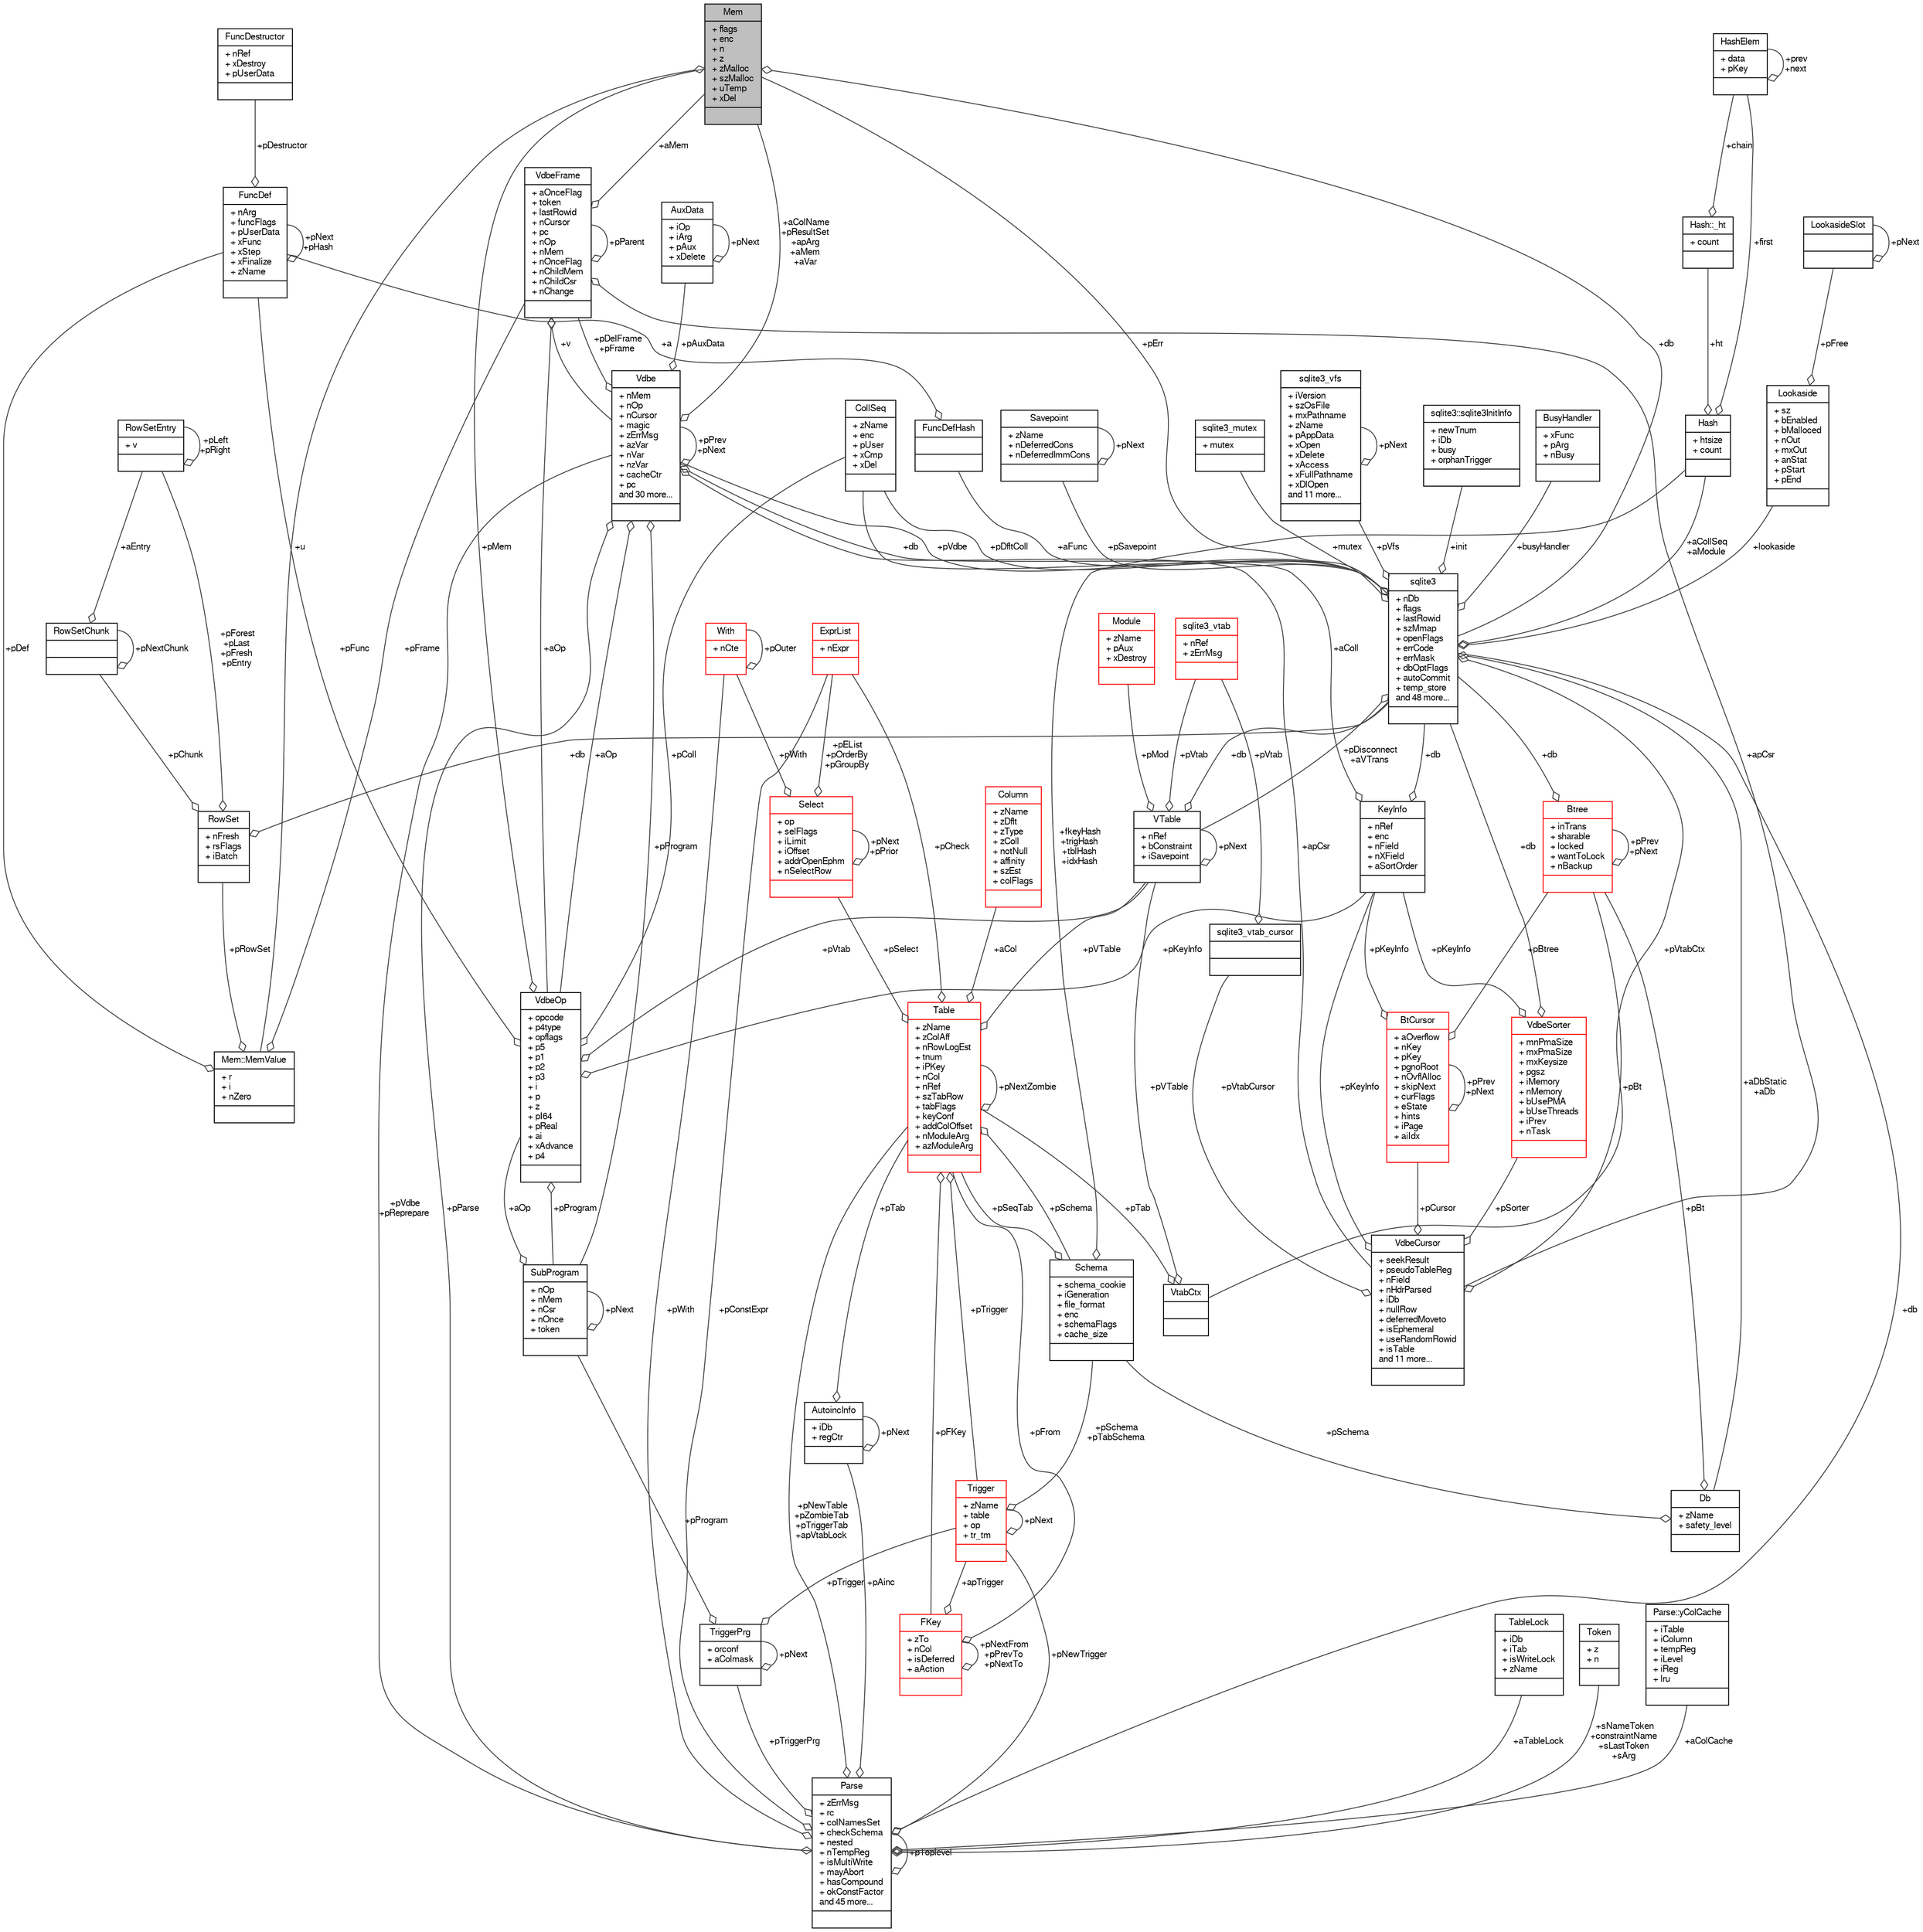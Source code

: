 digraph "Mem"
{
  edge [fontname="FreeSans",fontsize="10",labelfontname="FreeSans",labelfontsize="10"];
  node [fontname="FreeSans",fontsize="10",shape=record];
  Node1 [label="{Mem\n|+ flags\l+ enc\l+ n\l+ z\l+ zMalloc\l+ szMalloc\l+ uTemp\l+ xDel\l|}",height=0.2,width=0.4,color="black", fillcolor="grey75", style="filled", fontcolor="black"];
  Node2 -> Node1 [color="grey25",fontsize="10",style="solid",label=" +u" ,arrowhead="odiamond",fontname="FreeSans"];
  Node2 [label="{Mem::MemValue\n|+ r\l+ i\l+ nZero\l|}",height=0.2,width=0.4,color="black", fillcolor="white", style="filled",URL="$unionMem_1_1MemValue.html"];
  Node3 -> Node2 [color="grey25",fontsize="10",style="solid",label=" +pFrame" ,arrowhead="odiamond",fontname="FreeSans"];
  Node3 [label="{VdbeFrame\n|+ aOnceFlag\l+ token\l+ lastRowid\l+ nCursor\l+ pc\l+ nOp\l+ nMem\l+ nOnceFlag\l+ nChildMem\l+ nChildCsr\l+ nChange\l|}",height=0.2,width=0.4,color="black", fillcolor="white", style="filled",URL="$structVdbeFrame.html"];
  Node1 -> Node3 [color="grey25",fontsize="10",style="solid",label=" +aMem" ,arrowhead="odiamond",fontname="FreeSans"];
  Node4 -> Node3 [color="grey25",fontsize="10",style="solid",label=" +v" ,arrowhead="odiamond",fontname="FreeSans"];
  Node4 [label="{Vdbe\n|+ nMem\l+ nOp\l+ nCursor\l+ magic\l+ zErrMsg\l+ azVar\l+ nVar\l+ nzVar\l+ cacheCtr\l+ pc\land 30 more...\l|}",height=0.2,width=0.4,color="black", fillcolor="white", style="filled",URL="$structVdbe.html"];
  Node4 -> Node4 [color="grey25",fontsize="10",style="solid",label=" +pPrev\n+pNext" ,arrowhead="odiamond",fontname="FreeSans"];
  Node1 -> Node4 [color="grey25",fontsize="10",style="solid",label=" +aColName\n+pResultSet\n+apArg\n+aMem\n+aVar" ,arrowhead="odiamond",fontname="FreeSans"];
  Node5 -> Node4 [color="grey25",fontsize="10",style="solid",label=" +db" ,arrowhead="odiamond",fontname="FreeSans"];
  Node5 [label="{sqlite3\n|+ nDb\l+ flags\l+ lastRowid\l+ szMmap\l+ openFlags\l+ errCode\l+ errMask\l+ dbOptFlags\l+ autoCommit\l+ temp_store\land 48 more...\l|}",height=0.2,width=0.4,color="black", fillcolor="white", style="filled",URL="$structsqlite3.html"];
  Node1 -> Node5 [color="grey25",fontsize="10",style="solid",label=" +pErr" ,arrowhead="odiamond",fontname="FreeSans"];
  Node4 -> Node5 [color="grey25",fontsize="10",style="solid",label=" +pVdbe" ,arrowhead="odiamond",fontname="FreeSans"];
  Node6 -> Node5 [color="grey25",fontsize="10",style="solid",label=" +pSavepoint" ,arrowhead="odiamond",fontname="FreeSans"];
  Node6 [label="{Savepoint\n|+ zName\l+ nDeferredCons\l+ nDeferredImmCons\l|}",height=0.2,width=0.4,color="black", fillcolor="white", style="filled",URL="$structSavepoint.html"];
  Node6 -> Node6 [color="grey25",fontsize="10",style="solid",label=" +pNext" ,arrowhead="odiamond",fontname="FreeSans"];
  Node7 -> Node5 [color="grey25",fontsize="10",style="solid",label=" +aFunc" ,arrowhead="odiamond",fontname="FreeSans"];
  Node7 [label="{FuncDefHash\n||}",height=0.2,width=0.4,color="black", fillcolor="white", style="filled",URL="$structFuncDefHash.html"];
  Node8 -> Node7 [color="grey25",fontsize="10",style="solid",label=" +a" ,arrowhead="odiamond",fontname="FreeSans"];
  Node8 [label="{FuncDef\n|+ nArg\l+ funcFlags\l+ pUserData\l+ xFunc\l+ xStep\l+ xFinalize\l+ zName\l|}",height=0.2,width=0.4,color="black", fillcolor="white", style="filled",URL="$structFuncDef.html"];
  Node9 -> Node8 [color="grey25",fontsize="10",style="solid",label=" +pDestructor" ,arrowhead="odiamond",fontname="FreeSans"];
  Node9 [label="{FuncDestructor\n|+ nRef\l+ xDestroy\l+ pUserData\l|}",height=0.2,width=0.4,color="black", fillcolor="white", style="filled",URL="$structFuncDestructor.html"];
  Node8 -> Node8 [color="grey25",fontsize="10",style="solid",label=" +pNext\n+pHash" ,arrowhead="odiamond",fontname="FreeSans"];
  Node10 -> Node5 [color="grey25",fontsize="10",style="solid",label=" +lookaside" ,arrowhead="odiamond",fontname="FreeSans"];
  Node10 [label="{Lookaside\n|+ sz\l+ bEnabled\l+ bMalloced\l+ nOut\l+ mxOut\l+ anStat\l+ pStart\l+ pEnd\l|}",height=0.2,width=0.4,color="black", fillcolor="white", style="filled",URL="$structLookaside.html"];
  Node11 -> Node10 [color="grey25",fontsize="10",style="solid",label=" +pFree" ,arrowhead="odiamond",fontname="FreeSans"];
  Node11 [label="{LookasideSlot\n||}",height=0.2,width=0.4,color="black", fillcolor="white", style="filled",URL="$structLookasideSlot.html"];
  Node11 -> Node11 [color="grey25",fontsize="10",style="solid",label=" +pNext" ,arrowhead="odiamond",fontname="FreeSans"];
  Node12 -> Node5 [color="grey25",fontsize="10",style="solid",label=" +mutex" ,arrowhead="odiamond",fontname="FreeSans"];
  Node12 [label="{sqlite3_mutex\n|+ mutex\l|}",height=0.2,width=0.4,color="black", fillcolor="white", style="filled",URL="$structsqlite3__mutex.html"];
  Node13 -> Node5 [color="grey25",fontsize="10",style="solid",label=" +pVfs" ,arrowhead="odiamond",fontname="FreeSans"];
  Node13 [label="{sqlite3_vfs\n|+ iVersion\l+ szOsFile\l+ mxPathname\l+ zName\l+ pAppData\l+ xOpen\l+ xDelete\l+ xAccess\l+ xFullPathname\l+ xDlOpen\land 11 more...\l|}",height=0.2,width=0.4,color="black", fillcolor="white", style="filled",URL="$structsqlite3__vfs.html"];
  Node13 -> Node13 [color="grey25",fontsize="10",style="solid",label=" +pNext" ,arrowhead="odiamond",fontname="FreeSans"];
  Node14 -> Node5 [color="grey25",fontsize="10",style="solid",label=" +init" ,arrowhead="odiamond",fontname="FreeSans"];
  Node14 [label="{sqlite3::sqlite3InitInfo\n|+ newTnum\l+ iDb\l+ busy\l+ orphanTrigger\l|}",height=0.2,width=0.4,color="black", fillcolor="white", style="filled",URL="$structsqlite3_1_1sqlite3InitInfo.html"];
  Node15 -> Node5 [color="grey25",fontsize="10",style="solid",label=" +busyHandler" ,arrowhead="odiamond",fontname="FreeSans"];
  Node15 [label="{BusyHandler\n|+ xFunc\l+ pArg\l+ nBusy\l|}",height=0.2,width=0.4,color="black", fillcolor="white", style="filled",URL="$structBusyHandler.html"];
  Node16 -> Node5 [color="grey25",fontsize="10",style="solid",label=" +pVtabCtx" ,arrowhead="odiamond",fontname="FreeSans"];
  Node16 [label="{VtabCtx\n||}",height=0.2,width=0.4,color="black", fillcolor="white", style="filled",URL="$structVtabCtx.html"];
  Node17 -> Node16 [color="grey25",fontsize="10",style="solid",label=" +pVTable" ,arrowhead="odiamond",fontname="FreeSans"];
  Node17 [label="{VTable\n|+ nRef\l+ bConstraint\l+ iSavepoint\l|}",height=0.2,width=0.4,color="black", fillcolor="white", style="filled",URL="$structVTable.html"];
  Node5 -> Node17 [color="grey25",fontsize="10",style="solid",label=" +db" ,arrowhead="odiamond",fontname="FreeSans"];
  Node17 -> Node17 [color="grey25",fontsize="10",style="solid",label=" +pNext" ,arrowhead="odiamond",fontname="FreeSans"];
  Node18 -> Node17 [color="grey25",fontsize="10",style="solid",label=" +pMod" ,arrowhead="odiamond",fontname="FreeSans"];
  Node18 [label="{Module\n|+ zName\l+ pAux\l+ xDestroy\l|}",height=0.2,width=0.4,color="red", fillcolor="white", style="filled",URL="$structModule.html"];
  Node20 -> Node17 [color="grey25",fontsize="10",style="solid",label=" +pVtab" ,arrowhead="odiamond",fontname="FreeSans"];
  Node20 [label="{sqlite3_vtab\n|+ nRef\l+ zErrMsg\l|}",height=0.2,width=0.4,color="red", fillcolor="white", style="filled",URL="$structsqlite3__vtab.html"];
  Node21 -> Node16 [color="grey25",fontsize="10",style="solid",label=" +pTab" ,arrowhead="odiamond",fontname="FreeSans"];
  Node21 [label="{Table\n|+ zName\l+ zColAff\l+ nRowLogEst\l+ tnum\l+ iPKey\l+ nCol\l+ nRef\l+ szTabRow\l+ tabFlags\l+ keyConf\l+ addColOffset\l+ nModuleArg\l+ azModuleArg\l|}",height=0.2,width=0.4,color="red", fillcolor="white", style="filled",URL="$structTable.html"];
  Node22 -> Node21 [color="grey25",fontsize="10",style="solid",label=" +pSchema" ,arrowhead="odiamond",fontname="FreeSans"];
  Node22 [label="{Schema\n|+ schema_cookie\l+ iGeneration\l+ file_format\l+ enc\l+ schemaFlags\l+ cache_size\l|}",height=0.2,width=0.4,color="black", fillcolor="white", style="filled",URL="$structSchema.html"];
  Node21 -> Node22 [color="grey25",fontsize="10",style="solid",label=" +pSeqTab" ,arrowhead="odiamond",fontname="FreeSans"];
  Node23 -> Node22 [color="grey25",fontsize="10",style="solid",label=" +fkeyHash\n+trigHash\n+tblHash\n+idxHash" ,arrowhead="odiamond",fontname="FreeSans"];
  Node23 [label="{Hash\n|+ htsize\l+ count\l|}",height=0.2,width=0.4,color="black", fillcolor="white", style="filled",URL="$structHash.html"];
  Node24 -> Node23 [color="grey25",fontsize="10",style="solid",label=" +ht" ,arrowhead="odiamond",fontname="FreeSans"];
  Node24 [label="{Hash::_ht\n|+ count\l|}",height=0.2,width=0.4,color="black", fillcolor="white", style="filled",URL="$structHash_1_1__ht.html"];
  Node25 -> Node24 [color="grey25",fontsize="10",style="solid",label=" +chain" ,arrowhead="odiamond",fontname="FreeSans"];
  Node25 [label="{HashElem\n|+ data\l+ pKey\l|}",height=0.2,width=0.4,color="black", fillcolor="white", style="filled",URL="$structHashElem.html"];
  Node25 -> Node25 [color="grey25",fontsize="10",style="solid",label=" +prev\n+next" ,arrowhead="odiamond",fontname="FreeSans"];
  Node25 -> Node23 [color="grey25",fontsize="10",style="solid",label=" +first" ,arrowhead="odiamond",fontname="FreeSans"];
  Node26 -> Node21 [color="grey25",fontsize="10",style="solid",label=" +aCol" ,arrowhead="odiamond",fontname="FreeSans"];
  Node26 [label="{Column\n|+ zName\l+ zDflt\l+ zType\l+ zColl\l+ notNull\l+ affinity\l+ szEst\l+ colFlags\l|}",height=0.2,width=0.4,color="red", fillcolor="white", style="filled",URL="$structColumn.html"];
  Node43 -> Node21 [color="grey25",fontsize="10",style="solid",label=" +pFKey" ,arrowhead="odiamond",fontname="FreeSans"];
  Node43 [label="{FKey\n|+ zTo\l+ nCol\l+ isDeferred\l+ aAction\l|}",height=0.2,width=0.4,color="red", fillcolor="white", style="filled",URL="$structFKey.html"];
  Node43 -> Node43 [color="grey25",fontsize="10",style="solid",label=" +pNextFrom\n+pPrevTo\n+pNextTo" ,arrowhead="odiamond",fontname="FreeSans"];
  Node21 -> Node43 [color="grey25",fontsize="10",style="solid",label=" +pFrom" ,arrowhead="odiamond",fontname="FreeSans"];
  Node45 -> Node43 [color="grey25",fontsize="10",style="solid",label=" +apTrigger" ,arrowhead="odiamond",fontname="FreeSans"];
  Node45 [label="{Trigger\n|+ zName\l+ table\l+ op\l+ tr_tm\l|}",height=0.2,width=0.4,color="red", fillcolor="white", style="filled",URL="$structTrigger.html"];
  Node22 -> Node45 [color="grey25",fontsize="10",style="solid",label=" +pSchema\n+pTabSchema" ,arrowhead="odiamond",fontname="FreeSans"];
  Node45 -> Node45 [color="grey25",fontsize="10",style="solid",label=" +pNext" ,arrowhead="odiamond",fontname="FreeSans"];
  Node17 -> Node21 [color="grey25",fontsize="10",style="solid",label=" +pVTable" ,arrowhead="odiamond",fontname="FreeSans"];
  Node21 -> Node21 [color="grey25",fontsize="10",style="solid",label=" +pNextZombie" ,arrowhead="odiamond",fontname="FreeSans"];
  Node45 -> Node21 [color="grey25",fontsize="10",style="solid",label=" +pTrigger" ,arrowhead="odiamond",fontname="FreeSans"];
  Node33 -> Node21 [color="grey25",fontsize="10",style="solid",label=" +pSelect" ,arrowhead="odiamond",fontname="FreeSans"];
  Node33 [label="{Select\n|+ op\l+ selFlags\l+ iLimit\l+ iOffset\l+ addrOpenEphm\l+ nSelectRow\l|}",height=0.2,width=0.4,color="red", fillcolor="white", style="filled",URL="$structSelect.html"];
  Node34 -> Node33 [color="grey25",fontsize="10",style="solid",label=" +pWith" ,arrowhead="odiamond",fontname="FreeSans"];
  Node34 [label="{With\n|+ nCte\l|}",height=0.2,width=0.4,color="red", fillcolor="white", style="filled",URL="$structWith.html"];
  Node34 -> Node34 [color="grey25",fontsize="10",style="solid",label=" +pOuter" ,arrowhead="odiamond",fontname="FreeSans"];
  Node33 -> Node33 [color="grey25",fontsize="10",style="solid",label=" +pNext\n+pPrior" ,arrowhead="odiamond",fontname="FreeSans"];
  Node31 -> Node33 [color="grey25",fontsize="10",style="solid",label=" +pEList\n+pOrderBy\n+pGroupBy" ,arrowhead="odiamond",fontname="FreeSans"];
  Node31 [label="{ExprList\n|+ nExpr\l|}",height=0.2,width=0.4,color="red", fillcolor="white", style="filled",URL="$structExprList.html"];
  Node31 -> Node21 [color="grey25",fontsize="10",style="solid",label=" +pCheck" ,arrowhead="odiamond",fontname="FreeSans"];
  Node42 -> Node5 [color="grey25",fontsize="10",style="solid",label=" +pDfltColl" ,arrowhead="odiamond",fontname="FreeSans"];
  Node42 [label="{CollSeq\n|+ zName\l+ enc\l+ pUser\l+ xCmp\l+ xDel\l|}",height=0.2,width=0.4,color="black", fillcolor="white", style="filled",URL="$structCollSeq.html"];
  Node17 -> Node5 [color="grey25",fontsize="10",style="solid",label=" +pDisconnect\n+aVTrans" ,arrowhead="odiamond",fontname="FreeSans"];
  Node48 -> Node5 [color="grey25",fontsize="10",style="solid",label=" +aDbStatic\n+aDb" ,arrowhead="odiamond",fontname="FreeSans"];
  Node48 [label="{Db\n|+ zName\l+ safety_level\l|}",height=0.2,width=0.4,color="black", fillcolor="white", style="filled",URL="$structDb.html"];
  Node22 -> Node48 [color="grey25",fontsize="10",style="solid",label=" +pSchema" ,arrowhead="odiamond",fontname="FreeSans"];
  Node49 -> Node48 [color="grey25",fontsize="10",style="solid",label=" +pBt" ,arrowhead="odiamond",fontname="FreeSans"];
  Node49 [label="{Btree\n|+ inTrans\l+ sharable\l+ locked\l+ wantToLock\l+ nBackup\l|}",height=0.2,width=0.4,color="red", fillcolor="white", style="filled",URL="$structBtree.html"];
  Node5 -> Node49 [color="grey25",fontsize="10",style="solid",label=" +db" ,arrowhead="odiamond",fontname="FreeSans"];
  Node49 -> Node49 [color="grey25",fontsize="10",style="solid",label=" +pPrev\n+pNext" ,arrowhead="odiamond",fontname="FreeSans"];
  Node23 -> Node5 [color="grey25",fontsize="10",style="solid",label=" +aCollSeq\n+aModule" ,arrowhead="odiamond",fontname="FreeSans"];
  Node3 -> Node4 [color="grey25",fontsize="10",style="solid",label=" +pDelFrame\n+pFrame" ,arrowhead="odiamond",fontname="FreeSans"];
  Node66 -> Node4 [color="grey25",fontsize="10",style="solid",label=" +pAuxData" ,arrowhead="odiamond",fontname="FreeSans"];
  Node66 [label="{AuxData\n|+ iOp\l+ iArg\l+ pAux\l+ xDelete\l|}",height=0.2,width=0.4,color="black", fillcolor="white", style="filled",URL="$structAuxData.html"];
  Node66 -> Node66 [color="grey25",fontsize="10",style="solid",label=" +pNext" ,arrowhead="odiamond",fontname="FreeSans"];
  Node67 -> Node4 [color="grey25",fontsize="10",style="solid",label=" +pProgram" ,arrowhead="odiamond",fontname="FreeSans"];
  Node67 [label="{SubProgram\n|+ nOp\l+ nMem\l+ nCsr\l+ nOnce\l+ token\l|}",height=0.2,width=0.4,color="black", fillcolor="white", style="filled",URL="$structSubProgram.html"];
  Node67 -> Node67 [color="grey25",fontsize="10",style="solid",label=" +pNext" ,arrowhead="odiamond",fontname="FreeSans"];
  Node68 -> Node67 [color="grey25",fontsize="10",style="solid",label=" +aOp" ,arrowhead="odiamond",fontname="FreeSans"];
  Node68 [label="{VdbeOp\n|+ opcode\l+ p4type\l+ opflags\l+ p5\l+ p1\l+ p2\l+ p3\l+ i\l+ p\l+ z\l+ pI64\l+ pReal\l+ ai\l+ xAdvance\l+ p4\l|}",height=0.2,width=0.4,color="black", fillcolor="white", style="filled",URL="$structVdbeOp.html"];
  Node1 -> Node68 [color="grey25",fontsize="10",style="solid",label=" +pMem" ,arrowhead="odiamond",fontname="FreeSans"];
  Node42 -> Node68 [color="grey25",fontsize="10",style="solid",label=" +pColl" ,arrowhead="odiamond",fontname="FreeSans"];
  Node17 -> Node68 [color="grey25",fontsize="10",style="solid",label=" +pVtab" ,arrowhead="odiamond",fontname="FreeSans"];
  Node67 -> Node68 [color="grey25",fontsize="10",style="solid",label=" +pProgram" ,arrowhead="odiamond",fontname="FreeSans"];
  Node41 -> Node68 [color="grey25",fontsize="10",style="solid",label=" +pKeyInfo" ,arrowhead="odiamond",fontname="FreeSans"];
  Node41 [label="{KeyInfo\n|+ nRef\l+ enc\l+ nField\l+ nXField\l+ aSortOrder\l|}",height=0.2,width=0.4,color="black", fillcolor="white", style="filled",URL="$structKeyInfo.html"];
  Node5 -> Node41 [color="grey25",fontsize="10",style="solid",label=" +db" ,arrowhead="odiamond",fontname="FreeSans"];
  Node42 -> Node41 [color="grey25",fontsize="10",style="solid",label=" +aColl" ,arrowhead="odiamond",fontname="FreeSans"];
  Node8 -> Node68 [color="grey25",fontsize="10",style="solid",label=" +pFunc" ,arrowhead="odiamond",fontname="FreeSans"];
  Node69 -> Node4 [color="grey25",fontsize="10",style="solid",label=" +apCsr" ,arrowhead="odiamond",fontname="FreeSans"];
  Node69 [label="{VdbeCursor\n|+ seekResult\l+ pseudoTableReg\l+ nField\l+ nHdrParsed\l+ iDb\l+ nullRow\l+ deferredMoveto\l+ isEphemeral\l+ useRandomRowid\l+ isTable\land 11 more...\l|}",height=0.2,width=0.4,color="black", fillcolor="white", style="filled",URL="$structVdbeCursor.html"];
  Node51 -> Node69 [color="grey25",fontsize="10",style="solid",label=" +pCursor" ,arrowhead="odiamond",fontname="FreeSans"];
  Node51 [label="{BtCursor\n|+ aOverflow\l+ nKey\l+ pKey\l+ pgnoRoot\l+ nOvflAlloc\l+ skipNext\l+ curFlags\l+ eState\l+ hints\l+ iPage\l+ aiIdx\l|}",height=0.2,width=0.4,color="red", fillcolor="white", style="filled",URL="$structBtCursor.html"];
  Node51 -> Node51 [color="grey25",fontsize="10",style="solid",label=" +pPrev\n+pNext" ,arrowhead="odiamond",fontname="FreeSans"];
  Node41 -> Node51 [color="grey25",fontsize="10",style="solid",label=" +pKeyInfo" ,arrowhead="odiamond",fontname="FreeSans"];
  Node49 -> Node51 [color="grey25",fontsize="10",style="solid",label=" +pBtree" ,arrowhead="odiamond",fontname="FreeSans"];
  Node70 -> Node69 [color="grey25",fontsize="10",style="solid",label=" +pVtabCursor" ,arrowhead="odiamond",fontname="FreeSans"];
  Node70 [label="{sqlite3_vtab_cursor\n||}",height=0.2,width=0.4,color="black", fillcolor="white", style="filled",URL="$structsqlite3__vtab__cursor.html"];
  Node20 -> Node70 [color="grey25",fontsize="10",style="solid",label=" +pVtab" ,arrowhead="odiamond",fontname="FreeSans"];
  Node71 -> Node69 [color="grey25",fontsize="10",style="solid",label=" +pSorter" ,arrowhead="odiamond",fontname="FreeSans"];
  Node71 [label="{VdbeSorter\n|+ mnPmaSize\l+ mxPmaSize\l+ mxKeysize\l+ pgsz\l+ iMemory\l+ nMemory\l+ bUsePMA\l+ bUseThreads\l+ iPrev\l+ nTask\l|}",height=0.2,width=0.4,color="red", fillcolor="white", style="filled",URL="$structVdbeSorter.html"];
  Node5 -> Node71 [color="grey25",fontsize="10",style="solid",label=" +db" ,arrowhead="odiamond",fontname="FreeSans"];
  Node41 -> Node71 [color="grey25",fontsize="10",style="solid",label=" +pKeyInfo" ,arrowhead="odiamond",fontname="FreeSans"];
  Node41 -> Node69 [color="grey25",fontsize="10",style="solid",label=" +pKeyInfo" ,arrowhead="odiamond",fontname="FreeSans"];
  Node49 -> Node69 [color="grey25",fontsize="10",style="solid",label=" +pBt" ,arrowhead="odiamond",fontname="FreeSans"];
  Node81 -> Node4 [color="grey25",fontsize="10",style="solid",label=" +pParse" ,arrowhead="odiamond",fontname="FreeSans"];
  Node81 [label="{Parse\n|+ zErrMsg\l+ rc\l+ colNamesSet\l+ checkSchema\l+ nested\l+ nTempReg\l+ isMultiWrite\l+ mayAbort\l+ hasCompound\l+ okConstFactor\land 45 more...\l|}",height=0.2,width=0.4,color="black", fillcolor="white", style="filled",URL="$structParse.html"];
  Node4 -> Node81 [color="grey25",fontsize="10",style="solid",label=" +pVdbe\n+pReprepare" ,arrowhead="odiamond",fontname="FreeSans"];
  Node5 -> Node81 [color="grey25",fontsize="10",style="solid",label=" +db" ,arrowhead="odiamond",fontname="FreeSans"];
  Node82 -> Node81 [color="grey25",fontsize="10",style="solid",label=" +aTableLock" ,arrowhead="odiamond",fontname="FreeSans"];
  Node82 [label="{TableLock\n|+ iDb\l+ iTab\l+ isWriteLock\l+ zName\l|}",height=0.2,width=0.4,color="black", fillcolor="white", style="filled",URL="$structTableLock.html"];
  Node47 -> Node81 [color="grey25",fontsize="10",style="solid",label=" +sNameToken\n+constraintName\n+sLastToken\n+sArg" ,arrowhead="odiamond",fontname="FreeSans"];
  Node47 [label="{Token\n|+ z\l+ n\l|}",height=0.2,width=0.4,color="black", fillcolor="white", style="filled",URL="$structToken.html"];
  Node34 -> Node81 [color="grey25",fontsize="10",style="solid",label=" +pWith" ,arrowhead="odiamond",fontname="FreeSans"];
  Node83 -> Node81 [color="grey25",fontsize="10",style="solid",label=" +aColCache" ,arrowhead="odiamond",fontname="FreeSans"];
  Node83 [label="{Parse::yColCache\n|+ iTable\l+ iColumn\l+ tempReg\l+ iLevel\l+ iReg\l+ lru\l|}",height=0.2,width=0.4,color="black", fillcolor="white", style="filled",URL="$structParse_1_1yColCache.html"];
  Node21 -> Node81 [color="grey25",fontsize="10",style="solid",label=" +pNewTable\n+pZombieTab\n+pTriggerTab\n+apVtabLock" ,arrowhead="odiamond",fontname="FreeSans"];
  Node45 -> Node81 [color="grey25",fontsize="10",style="solid",label=" +pNewTrigger" ,arrowhead="odiamond",fontname="FreeSans"];
  Node84 -> Node81 [color="grey25",fontsize="10",style="solid",label=" +pTriggerPrg" ,arrowhead="odiamond",fontname="FreeSans"];
  Node84 [label="{TriggerPrg\n|+ orconf\l+ aColmask\l|}",height=0.2,width=0.4,color="black", fillcolor="white", style="filled",URL="$structTriggerPrg.html"];
  Node67 -> Node84 [color="grey25",fontsize="10",style="solid",label=" +pProgram" ,arrowhead="odiamond",fontname="FreeSans"];
  Node45 -> Node84 [color="grey25",fontsize="10",style="solid",label=" +pTrigger" ,arrowhead="odiamond",fontname="FreeSans"];
  Node84 -> Node84 [color="grey25",fontsize="10",style="solid",label=" +pNext" ,arrowhead="odiamond",fontname="FreeSans"];
  Node85 -> Node81 [color="grey25",fontsize="10",style="solid",label=" +pAinc" ,arrowhead="odiamond",fontname="FreeSans"];
  Node85 [label="{AutoincInfo\n|+ iDb\l+ regCtr\l|}",height=0.2,width=0.4,color="black", fillcolor="white", style="filled",URL="$structAutoincInfo.html"];
  Node21 -> Node85 [color="grey25",fontsize="10",style="solid",label=" +pTab" ,arrowhead="odiamond",fontname="FreeSans"];
  Node85 -> Node85 [color="grey25",fontsize="10",style="solid",label=" +pNext" ,arrowhead="odiamond",fontname="FreeSans"];
  Node31 -> Node81 [color="grey25",fontsize="10",style="solid",label=" +pConstExpr" ,arrowhead="odiamond",fontname="FreeSans"];
  Node81 -> Node81 [color="grey25",fontsize="10",style="solid",label=" +pToplevel" ,arrowhead="odiamond",fontname="FreeSans"];
  Node68 -> Node4 [color="grey25",fontsize="10",style="solid",label=" +aOp" ,arrowhead="odiamond",fontname="FreeSans"];
  Node3 -> Node3 [color="grey25",fontsize="10",style="solid",label=" +pParent" ,arrowhead="odiamond",fontname="FreeSans"];
  Node69 -> Node3 [color="grey25",fontsize="10",style="solid",label=" +apCsr" ,arrowhead="odiamond",fontname="FreeSans"];
  Node68 -> Node3 [color="grey25",fontsize="10",style="solid",label=" +aOp" ,arrowhead="odiamond",fontname="FreeSans"];
  Node86 -> Node2 [color="grey25",fontsize="10",style="solid",label=" +pRowSet" ,arrowhead="odiamond",fontname="FreeSans"];
  Node86 [label="{RowSet\n|+ nFresh\l+ rsFlags\l+ iBatch\l|}",height=0.2,width=0.4,color="black", fillcolor="white", style="filled",URL="$structRowSet.html"];
  Node5 -> Node86 [color="grey25",fontsize="10",style="solid",label=" +db" ,arrowhead="odiamond",fontname="FreeSans"];
  Node87 -> Node86 [color="grey25",fontsize="10",style="solid",label=" +pChunk" ,arrowhead="odiamond",fontname="FreeSans"];
  Node87 [label="{RowSetChunk\n||}",height=0.2,width=0.4,color="black", fillcolor="white", style="filled",URL="$structRowSetChunk.html"];
  Node87 -> Node87 [color="grey25",fontsize="10",style="solid",label=" +pNextChunk" ,arrowhead="odiamond",fontname="FreeSans"];
  Node88 -> Node87 [color="grey25",fontsize="10",style="solid",label=" +aEntry" ,arrowhead="odiamond",fontname="FreeSans"];
  Node88 [label="{RowSetEntry\n|+ v\l|}",height=0.2,width=0.4,color="black", fillcolor="white", style="filled",URL="$structRowSetEntry.html"];
  Node88 -> Node88 [color="grey25",fontsize="10",style="solid",label=" +pLeft\n+pRight" ,arrowhead="odiamond",fontname="FreeSans"];
  Node88 -> Node86 [color="grey25",fontsize="10",style="solid",label=" +pForest\n+pLast\n+pFresh\n+pEntry" ,arrowhead="odiamond",fontname="FreeSans"];
  Node8 -> Node2 [color="grey25",fontsize="10",style="solid",label=" +pDef" ,arrowhead="odiamond",fontname="FreeSans"];
  Node5 -> Node1 [color="grey25",fontsize="10",style="solid",label=" +db" ,arrowhead="odiamond",fontname="FreeSans"];
}
